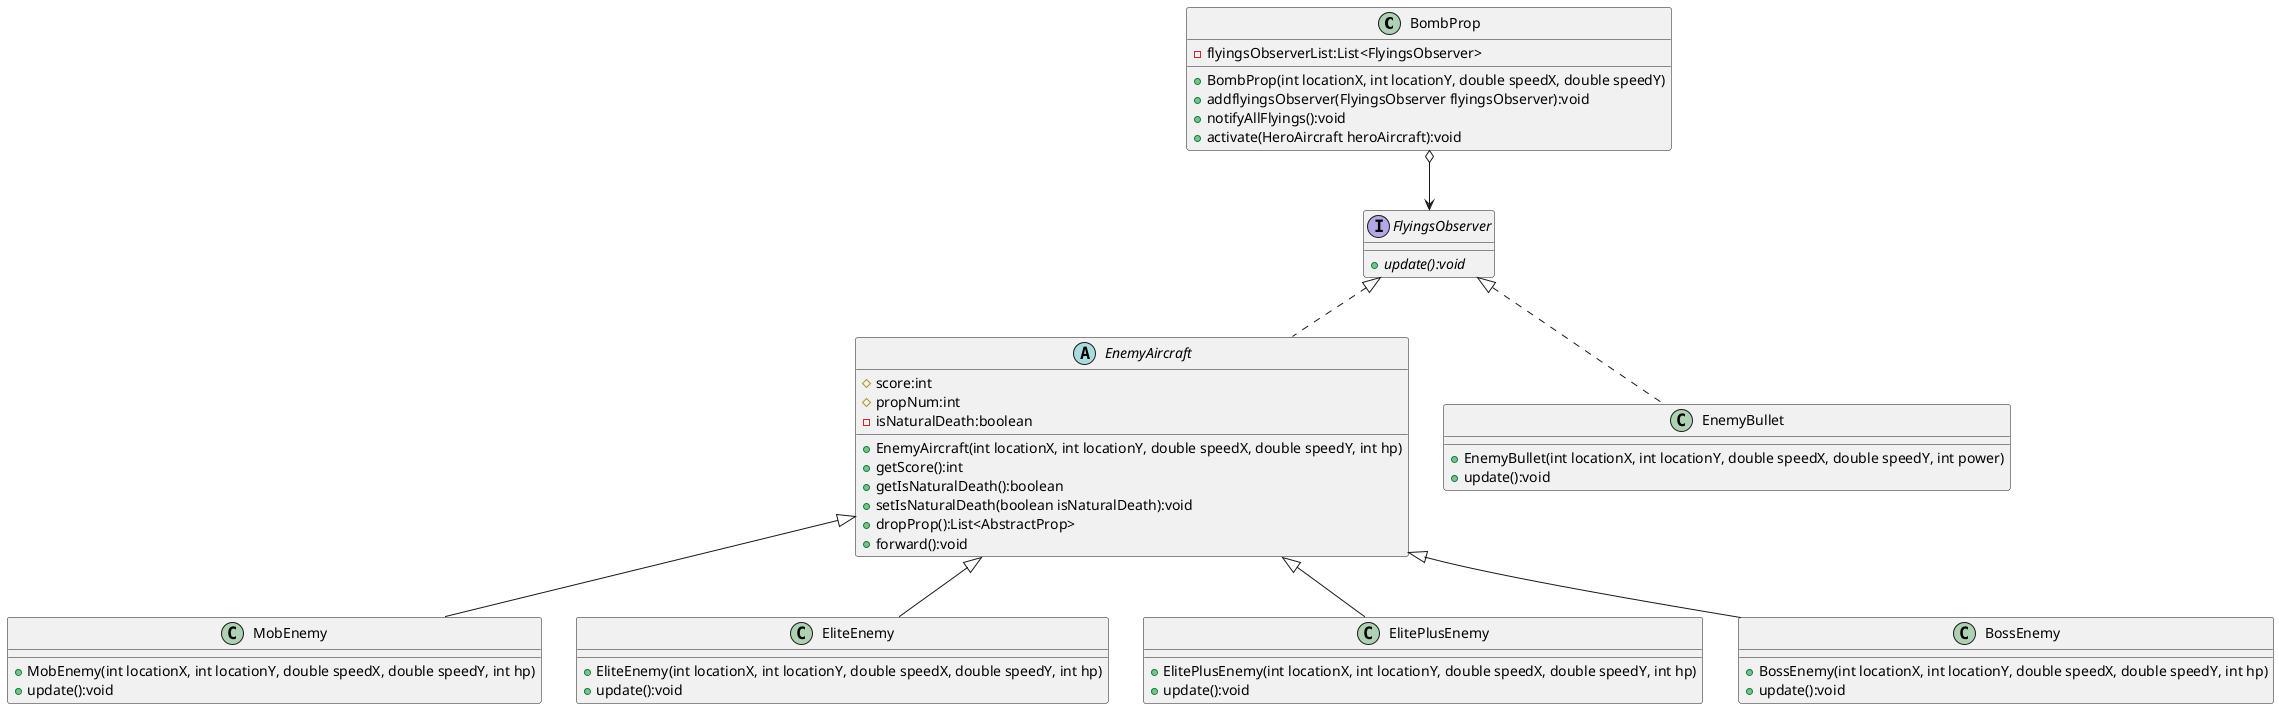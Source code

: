@startuml
'https://plantuml.com/class-diagram

class BombProp {
    + BombProp(int locationX, int locationY, double speedX, double speedY)
    - flyingsObserverList:List<FlyingsObserver>
    + addflyingsObserver(FlyingsObserver flyingsObserver):void
    + notifyAllFlyings():void
    + activate(HeroAircraft heroAircraft):void
}

interface FlyingsObserver {
    + {abstract} update():void
}

BombProp o--> FlyingsObserver

abstract class EnemyAircraft
{
    # score:int
    # propNum:int
    - isNaturalDeath:boolean
    + EnemyAircraft(int locationX, int locationY, double speedX, double speedY, int hp)
    + getScore():int
    + getIsNaturalDeath():boolean
    + setIsNaturalDeath(boolean isNaturalDeath):void
    + dropProp():List<AbstractProp>
    + forward():void
}

class MobEnemy {
    + MobEnemy(int locationX, int locationY, double speedX, double speedY, int hp)
    + update():void
}

class EliteEnemy {
    + EliteEnemy(int locationX, int locationY, double speedX, double speedY, int hp)
    + update():void
}

class ElitePlusEnemy {
    + ElitePlusEnemy(int locationX, int locationY, double speedX, double speedY, int hp)
    + update():void
}

class BossEnemy {
    + BossEnemy(int locationX, int locationY, double speedX, double speedY, int hp)
    + update():void
}

EnemyAircraft <|-- MobEnemy
EnemyAircraft <|-- EliteEnemy
EnemyAircraft <|-- ElitePlusEnemy
EnemyAircraft <|-- BossEnemy

class EnemyBullet {
    + EnemyBullet(int locationX, int locationY, double speedX, double speedY, int power)
    + update():void
}

FlyingsObserver <|.. EnemyAircraft
FlyingsObserver <|.. EnemyBullet


@enduml